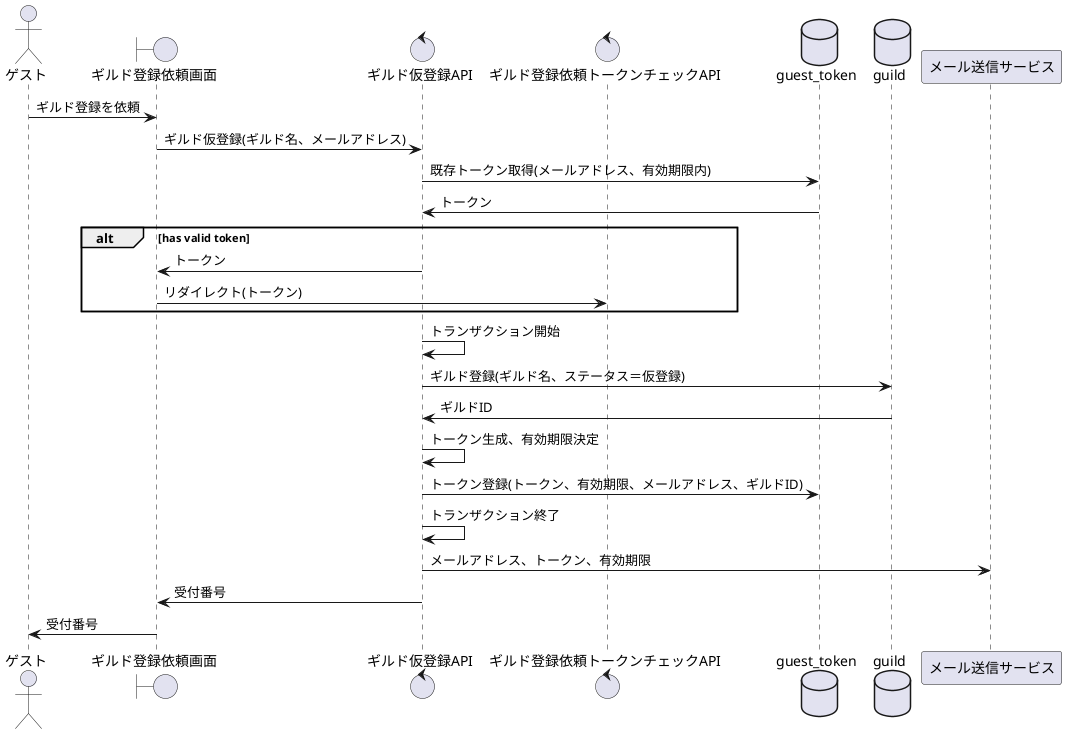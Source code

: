 @startuml

actor ゲスト as guest
boundary ギルド登録依頼画面 as form
control ギルド仮登録API as handler
control ギルド登録依頼トークンチェックAPI as handler2
database guest_token
database guild
participant メール送信サービス as mail

guest -> form:ギルド登録を依頼
form -> handler:ギルド仮登録(ギルド名、メールアドレス)
handler -> guest_token:既存トークン取得(メールアドレス、有効期限内)
guest_token -> handler:トークン
alt has valid token
handler -> form:トークン
form -> handler2:リダイレクト(トークン)
end
handler -> handler:トランザクション開始
handler -> guild:ギルド登録(ギルド名、ステータス＝仮登録)
guild -> handler:ギルドID
handler -> handler:トークン生成、有効期限決定
handler -> guest_token:トークン登録(トークン、有効期限、メールアドレス、ギルドID)
handler -> handler:トランザクション終了
handler -> mail:メールアドレス、トークン、有効期限
handler -> form:受付番号
form -> guest:受付番号

@enduml